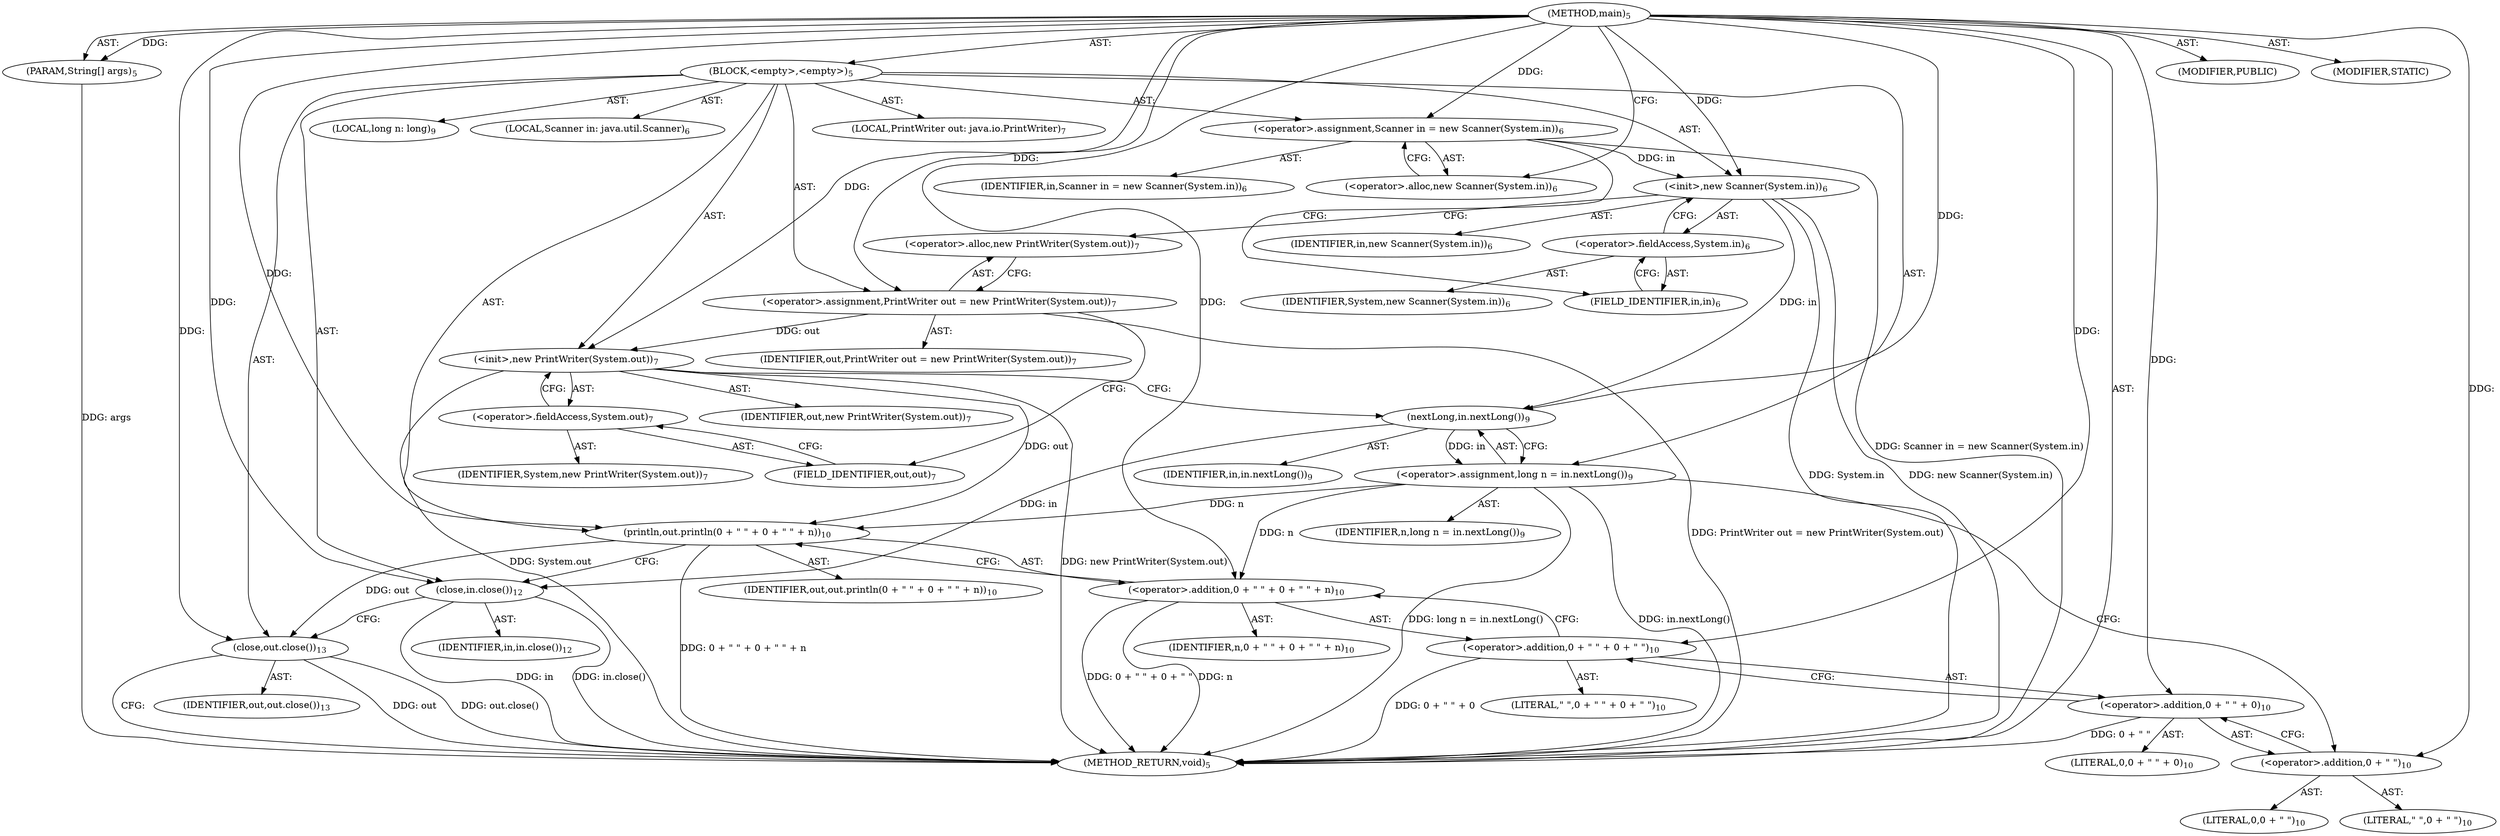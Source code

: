 digraph "main" {  
"21" [label = <(METHOD,main)<SUB>5</SUB>> ]
"22" [label = <(PARAM,String[] args)<SUB>5</SUB>> ]
"23" [label = <(BLOCK,&lt;empty&gt;,&lt;empty&gt;)<SUB>5</SUB>> ]
"4" [label = <(LOCAL,Scanner in: java.util.Scanner)<SUB>6</SUB>> ]
"24" [label = <(&lt;operator&gt;.assignment,Scanner in = new Scanner(System.in))<SUB>6</SUB>> ]
"25" [label = <(IDENTIFIER,in,Scanner in = new Scanner(System.in))<SUB>6</SUB>> ]
"26" [label = <(&lt;operator&gt;.alloc,new Scanner(System.in))<SUB>6</SUB>> ]
"27" [label = <(&lt;init&gt;,new Scanner(System.in))<SUB>6</SUB>> ]
"3" [label = <(IDENTIFIER,in,new Scanner(System.in))<SUB>6</SUB>> ]
"28" [label = <(&lt;operator&gt;.fieldAccess,System.in)<SUB>6</SUB>> ]
"29" [label = <(IDENTIFIER,System,new Scanner(System.in))<SUB>6</SUB>> ]
"30" [label = <(FIELD_IDENTIFIER,in,in)<SUB>6</SUB>> ]
"6" [label = <(LOCAL,PrintWriter out: java.io.PrintWriter)<SUB>7</SUB>> ]
"31" [label = <(&lt;operator&gt;.assignment,PrintWriter out = new PrintWriter(System.out))<SUB>7</SUB>> ]
"32" [label = <(IDENTIFIER,out,PrintWriter out = new PrintWriter(System.out))<SUB>7</SUB>> ]
"33" [label = <(&lt;operator&gt;.alloc,new PrintWriter(System.out))<SUB>7</SUB>> ]
"34" [label = <(&lt;init&gt;,new PrintWriter(System.out))<SUB>7</SUB>> ]
"5" [label = <(IDENTIFIER,out,new PrintWriter(System.out))<SUB>7</SUB>> ]
"35" [label = <(&lt;operator&gt;.fieldAccess,System.out)<SUB>7</SUB>> ]
"36" [label = <(IDENTIFIER,System,new PrintWriter(System.out))<SUB>7</SUB>> ]
"37" [label = <(FIELD_IDENTIFIER,out,out)<SUB>7</SUB>> ]
"38" [label = <(LOCAL,long n: long)<SUB>9</SUB>> ]
"39" [label = <(&lt;operator&gt;.assignment,long n = in.nextLong())<SUB>9</SUB>> ]
"40" [label = <(IDENTIFIER,n,long n = in.nextLong())<SUB>9</SUB>> ]
"41" [label = <(nextLong,in.nextLong())<SUB>9</SUB>> ]
"42" [label = <(IDENTIFIER,in,in.nextLong())<SUB>9</SUB>> ]
"43" [label = <(println,out.println(0 + &quot; &quot; + 0 + &quot; &quot; + n))<SUB>10</SUB>> ]
"44" [label = <(IDENTIFIER,out,out.println(0 + &quot; &quot; + 0 + &quot; &quot; + n))<SUB>10</SUB>> ]
"45" [label = <(&lt;operator&gt;.addition,0 + &quot; &quot; + 0 + &quot; &quot; + n)<SUB>10</SUB>> ]
"46" [label = <(&lt;operator&gt;.addition,0 + &quot; &quot; + 0 + &quot; &quot;)<SUB>10</SUB>> ]
"47" [label = <(&lt;operator&gt;.addition,0 + &quot; &quot; + 0)<SUB>10</SUB>> ]
"48" [label = <(&lt;operator&gt;.addition,0 + &quot; &quot;)<SUB>10</SUB>> ]
"49" [label = <(LITERAL,0,0 + &quot; &quot;)<SUB>10</SUB>> ]
"50" [label = <(LITERAL,&quot; &quot;,0 + &quot; &quot;)<SUB>10</SUB>> ]
"51" [label = <(LITERAL,0,0 + &quot; &quot; + 0)<SUB>10</SUB>> ]
"52" [label = <(LITERAL,&quot; &quot;,0 + &quot; &quot; + 0 + &quot; &quot;)<SUB>10</SUB>> ]
"53" [label = <(IDENTIFIER,n,0 + &quot; &quot; + 0 + &quot; &quot; + n)<SUB>10</SUB>> ]
"54" [label = <(close,in.close())<SUB>12</SUB>> ]
"55" [label = <(IDENTIFIER,in,in.close())<SUB>12</SUB>> ]
"56" [label = <(close,out.close())<SUB>13</SUB>> ]
"57" [label = <(IDENTIFIER,out,out.close())<SUB>13</SUB>> ]
"58" [label = <(MODIFIER,PUBLIC)> ]
"59" [label = <(MODIFIER,STATIC)> ]
"60" [label = <(METHOD_RETURN,void)<SUB>5</SUB>> ]
  "21" -> "22"  [ label = "AST: "] 
  "21" -> "23"  [ label = "AST: "] 
  "21" -> "58"  [ label = "AST: "] 
  "21" -> "59"  [ label = "AST: "] 
  "21" -> "60"  [ label = "AST: "] 
  "23" -> "4"  [ label = "AST: "] 
  "23" -> "24"  [ label = "AST: "] 
  "23" -> "27"  [ label = "AST: "] 
  "23" -> "6"  [ label = "AST: "] 
  "23" -> "31"  [ label = "AST: "] 
  "23" -> "34"  [ label = "AST: "] 
  "23" -> "38"  [ label = "AST: "] 
  "23" -> "39"  [ label = "AST: "] 
  "23" -> "43"  [ label = "AST: "] 
  "23" -> "54"  [ label = "AST: "] 
  "23" -> "56"  [ label = "AST: "] 
  "24" -> "25"  [ label = "AST: "] 
  "24" -> "26"  [ label = "AST: "] 
  "27" -> "3"  [ label = "AST: "] 
  "27" -> "28"  [ label = "AST: "] 
  "28" -> "29"  [ label = "AST: "] 
  "28" -> "30"  [ label = "AST: "] 
  "31" -> "32"  [ label = "AST: "] 
  "31" -> "33"  [ label = "AST: "] 
  "34" -> "5"  [ label = "AST: "] 
  "34" -> "35"  [ label = "AST: "] 
  "35" -> "36"  [ label = "AST: "] 
  "35" -> "37"  [ label = "AST: "] 
  "39" -> "40"  [ label = "AST: "] 
  "39" -> "41"  [ label = "AST: "] 
  "41" -> "42"  [ label = "AST: "] 
  "43" -> "44"  [ label = "AST: "] 
  "43" -> "45"  [ label = "AST: "] 
  "45" -> "46"  [ label = "AST: "] 
  "45" -> "53"  [ label = "AST: "] 
  "46" -> "47"  [ label = "AST: "] 
  "46" -> "52"  [ label = "AST: "] 
  "47" -> "48"  [ label = "AST: "] 
  "47" -> "51"  [ label = "AST: "] 
  "48" -> "49"  [ label = "AST: "] 
  "48" -> "50"  [ label = "AST: "] 
  "54" -> "55"  [ label = "AST: "] 
  "56" -> "57"  [ label = "AST: "] 
  "24" -> "30"  [ label = "CFG: "] 
  "27" -> "33"  [ label = "CFG: "] 
  "31" -> "37"  [ label = "CFG: "] 
  "34" -> "41"  [ label = "CFG: "] 
  "39" -> "48"  [ label = "CFG: "] 
  "43" -> "54"  [ label = "CFG: "] 
  "54" -> "56"  [ label = "CFG: "] 
  "56" -> "60"  [ label = "CFG: "] 
  "26" -> "24"  [ label = "CFG: "] 
  "28" -> "27"  [ label = "CFG: "] 
  "33" -> "31"  [ label = "CFG: "] 
  "35" -> "34"  [ label = "CFG: "] 
  "41" -> "39"  [ label = "CFG: "] 
  "45" -> "43"  [ label = "CFG: "] 
  "30" -> "28"  [ label = "CFG: "] 
  "37" -> "35"  [ label = "CFG: "] 
  "46" -> "45"  [ label = "CFG: "] 
  "47" -> "46"  [ label = "CFG: "] 
  "48" -> "47"  [ label = "CFG: "] 
  "21" -> "26"  [ label = "CFG: "] 
  "22" -> "60"  [ label = "DDG: args"] 
  "24" -> "60"  [ label = "DDG: Scanner in = new Scanner(System.in)"] 
  "27" -> "60"  [ label = "DDG: System.in"] 
  "27" -> "60"  [ label = "DDG: new Scanner(System.in)"] 
  "31" -> "60"  [ label = "DDG: PrintWriter out = new PrintWriter(System.out)"] 
  "34" -> "60"  [ label = "DDG: System.out"] 
  "34" -> "60"  [ label = "DDG: new PrintWriter(System.out)"] 
  "39" -> "60"  [ label = "DDG: in.nextLong()"] 
  "39" -> "60"  [ label = "DDG: long n = in.nextLong()"] 
  "47" -> "60"  [ label = "DDG: 0 + &quot; &quot;"] 
  "46" -> "60"  [ label = "DDG: 0 + &quot; &quot; + 0"] 
  "45" -> "60"  [ label = "DDG: 0 + &quot; &quot; + 0 + &quot; &quot;"] 
  "45" -> "60"  [ label = "DDG: n"] 
  "43" -> "60"  [ label = "DDG: 0 + &quot; &quot; + 0 + &quot; &quot; + n"] 
  "54" -> "60"  [ label = "DDG: in"] 
  "54" -> "60"  [ label = "DDG: in.close()"] 
  "56" -> "60"  [ label = "DDG: out"] 
  "56" -> "60"  [ label = "DDG: out.close()"] 
  "21" -> "22"  [ label = "DDG: "] 
  "21" -> "24"  [ label = "DDG: "] 
  "21" -> "31"  [ label = "DDG: "] 
  "41" -> "39"  [ label = "DDG: in"] 
  "24" -> "27"  [ label = "DDG: in"] 
  "21" -> "27"  [ label = "DDG: "] 
  "31" -> "34"  [ label = "DDG: out"] 
  "21" -> "34"  [ label = "DDG: "] 
  "34" -> "43"  [ label = "DDG: out"] 
  "21" -> "43"  [ label = "DDG: "] 
  "39" -> "43"  [ label = "DDG: n"] 
  "41" -> "54"  [ label = "DDG: in"] 
  "21" -> "54"  [ label = "DDG: "] 
  "43" -> "56"  [ label = "DDG: out"] 
  "21" -> "56"  [ label = "DDG: "] 
  "27" -> "41"  [ label = "DDG: in"] 
  "21" -> "41"  [ label = "DDG: "] 
  "21" -> "45"  [ label = "DDG: "] 
  "39" -> "45"  [ label = "DDG: n"] 
  "21" -> "46"  [ label = "DDG: "] 
  "21" -> "47"  [ label = "DDG: "] 
  "21" -> "48"  [ label = "DDG: "] 
}
